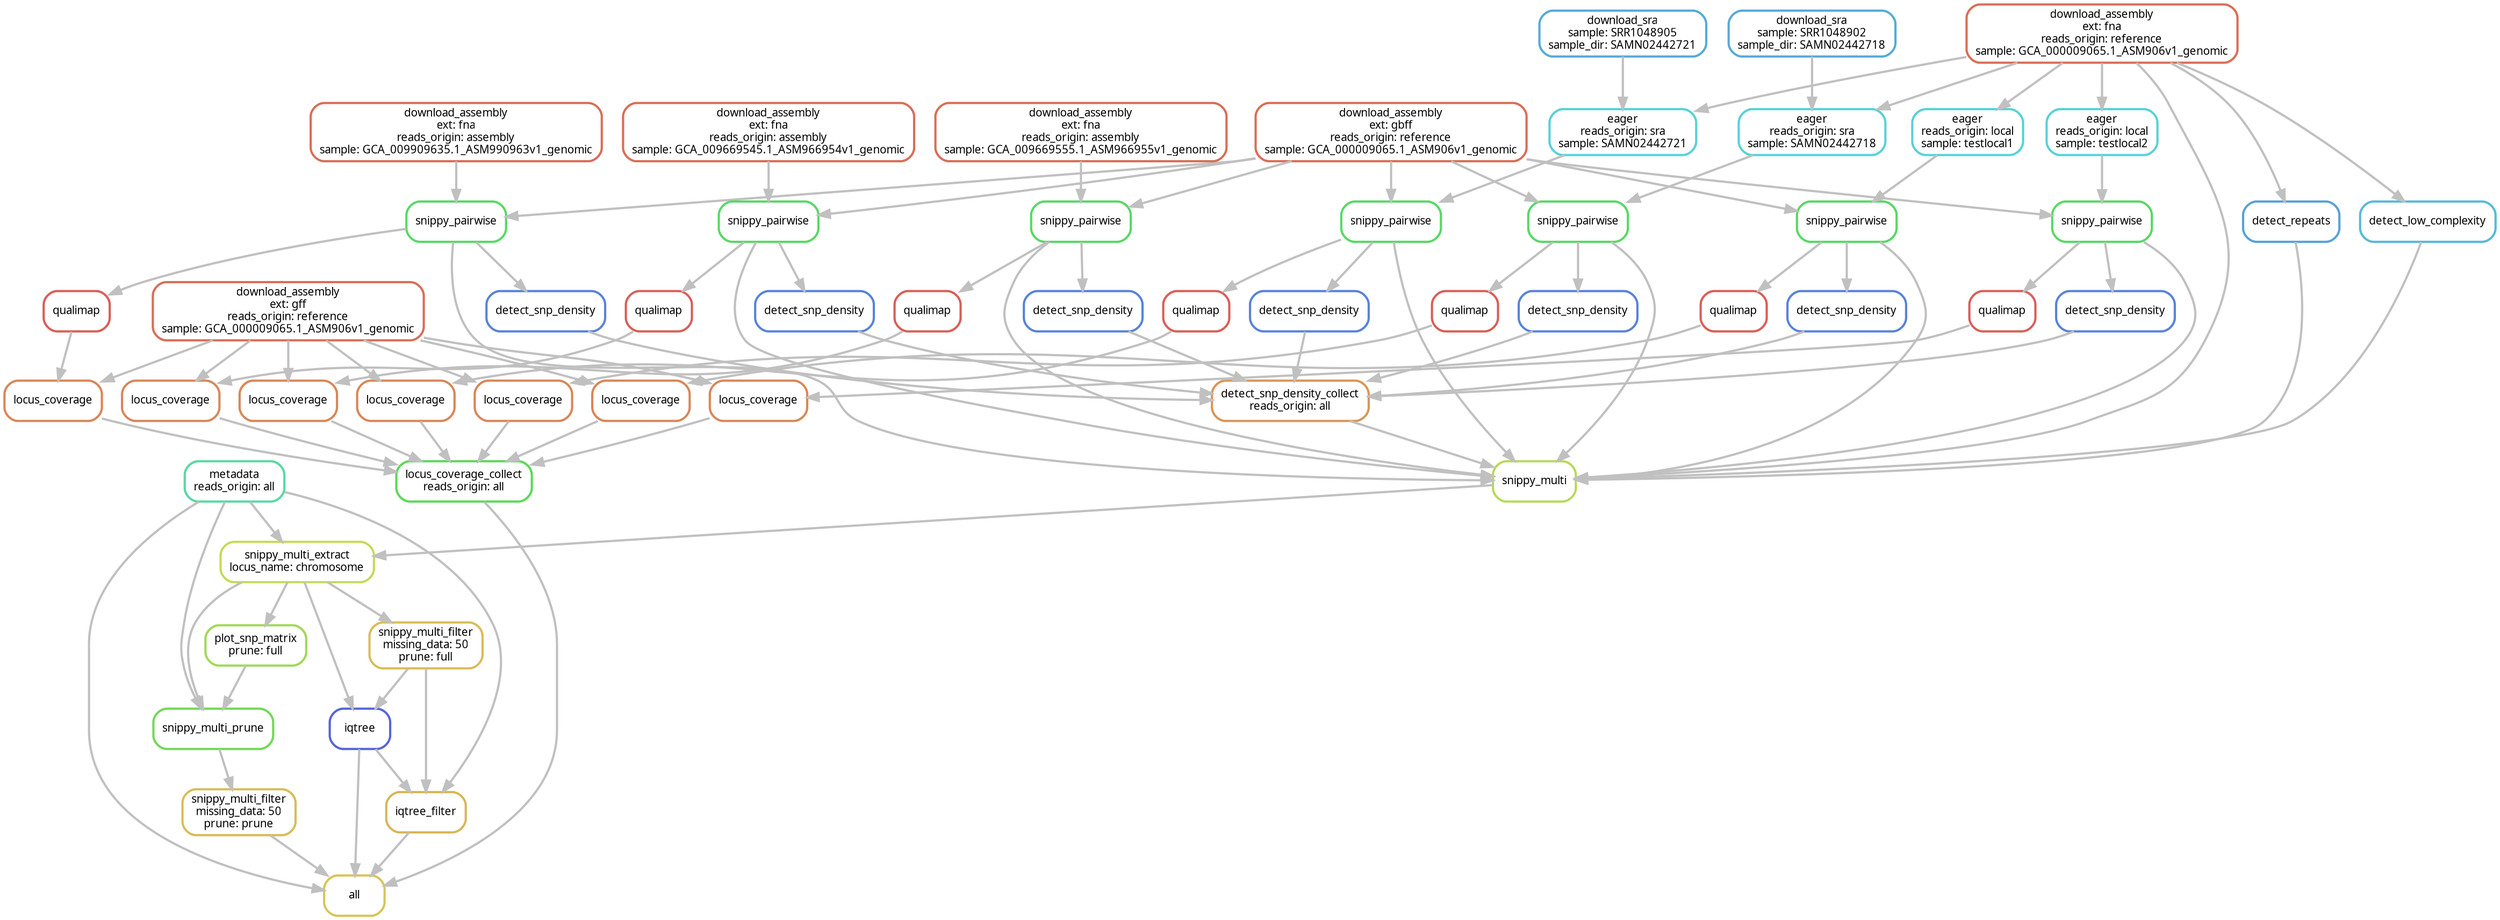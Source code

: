 digraph snakemake_dag {
    graph[bgcolor=white, margin=0];
    node[shape=box, style=rounded, fontname=sans,                 fontsize=10, penwidth=2];
    edge[penwidth=2, color=grey];
	0[label = "all", color = "0.14 0.6 0.85", style="rounded"];
	1[label = "metadata\nreads_origin: all", color = "0.43 0.6 0.85", style="rounded"];
	2[label = "snippy_multi_filter\nmissing_data: 50\nprune: prune", color = "0.13 0.6 0.85", style="rounded"];
	3[label = "snippy_multi_prune", color = "0.30 0.6 0.85", style="rounded"];
	4[label = "snippy_multi_extract\nlocus_name: chromosome", color = "0.19 0.6 0.85", style="rounded"];
	5[label = "snippy_multi", color = "0.21 0.6 0.85", style="rounded"];
	6[label = "snippy_pairwise", color = "0.35 0.6 0.85", style="rounded"];
	7[label = "download_assembly\next: fna\nreads_origin: assembly\nsample: GCA_009909635.1_ASM990963v1_genomic", color = "0.03 0.6 0.85", style="rounded"];
	8[label = "download_assembly\next: gbff\nreads_origin: reference\nsample: GCA_000009065.1_ASM906v1_genomic", color = "0.03 0.6 0.85", style="rounded"];
	9[label = "snippy_pairwise", color = "0.35 0.6 0.85", style="rounded"];
	10[label = "download_assembly\next: fna\nreads_origin: assembly\nsample: GCA_009669545.1_ASM966954v1_genomic", color = "0.03 0.6 0.85", style="rounded"];
	11[label = "snippy_pairwise", color = "0.35 0.6 0.85", style="rounded"];
	12[label = "download_assembly\next: fna\nreads_origin: assembly\nsample: GCA_009669555.1_ASM966955v1_genomic", color = "0.03 0.6 0.85", style="rounded"];
	13[label = "snippy_pairwise", color = "0.35 0.6 0.85", style="rounded"];
	14[label = "eager\nreads_origin: sra\nsample: SAMN02442721", color = "0.51 0.6 0.85", style="rounded"];
	15[label = "download_sra\nsample: SRR1048905\nsample_dir: SAMN02442721", color = "0.56 0.6 0.85", style="rounded"];
	16[label = "download_assembly\next: fna\nreads_origin: reference\nsample: GCA_000009065.1_ASM906v1_genomic", color = "0.03 0.6 0.85", style="rounded"];
	17[label = "snippy_pairwise", color = "0.35 0.6 0.85", style="rounded"];
	18[label = "eager\nreads_origin: sra\nsample: SAMN02442718", color = "0.51 0.6 0.85", style="rounded"];
	19[label = "download_sra\nsample: SRR1048902\nsample_dir: SAMN02442718", color = "0.56 0.6 0.85", style="rounded"];
	20[label = "snippy_pairwise", color = "0.35 0.6 0.85", style="rounded"];
	21[label = "eager\nreads_origin: local\nsample: testlocal1", color = "0.51 0.6 0.85", style="rounded"];
	22[label = "snippy_pairwise", color = "0.35 0.6 0.85", style="rounded"];
	23[label = "eager\nreads_origin: local\nsample: testlocal2", color = "0.51 0.6 0.85", style="rounded"];
	24[label = "detect_repeats", color = "0.57 0.6 0.85", style="rounded"];
	25[label = "detect_low_complexity", color = "0.54 0.6 0.85", style="rounded"];
	26[label = "detect_snp_density_collect\nreads_origin: all", color = "0.08 0.6 0.85", style="rounded"];
	27[label = "detect_snp_density", color = "0.61 0.6 0.85", style="rounded"];
	28[label = "detect_snp_density", color = "0.61 0.6 0.85", style="rounded"];
	29[label = "detect_snp_density", color = "0.61 0.6 0.85", style="rounded"];
	30[label = "detect_snp_density", color = "0.61 0.6 0.85", style="rounded"];
	31[label = "detect_snp_density", color = "0.61 0.6 0.85", style="rounded"];
	32[label = "detect_snp_density", color = "0.61 0.6 0.85", style="rounded"];
	33[label = "detect_snp_density", color = "0.61 0.6 0.85", style="rounded"];
	34[label = "plot_snp_matrix\nprune: full", color = "0.24 0.6 0.85", style="rounded"];
	35[label = "iqtree", color = "0.65 0.6 0.85", style="rounded"];
	36[label = "snippy_multi_filter\nmissing_data: 50\nprune: full", color = "0.13 0.6 0.85", style="rounded"];
	37[label = "iqtree_filter", color = "0.12 0.6 0.85", style="rounded"];
	38[label = "locus_coverage_collect\nreads_origin: all", color = "0.33 0.6 0.85", style="rounded"];
	39[label = "locus_coverage", color = "0.06 0.6 0.85", style="rounded"];
	40[label = "qualimap", color = "0.01 0.6 0.85", style="rounded"];
	41[label = "download_assembly\next: gff\nreads_origin: reference\nsample: GCA_000009065.1_ASM906v1_genomic", color = "0.03 0.6 0.85", style="rounded"];
	42[label = "locus_coverage", color = "0.06 0.6 0.85", style="rounded"];
	43[label = "qualimap", color = "0.01 0.6 0.85", style="rounded"];
	44[label = "locus_coverage", color = "0.06 0.6 0.85", style="rounded"];
	45[label = "qualimap", color = "0.01 0.6 0.85", style="rounded"];
	46[label = "locus_coverage", color = "0.06 0.6 0.85", style="rounded"];
	47[label = "qualimap", color = "0.01 0.6 0.85", style="rounded"];
	48[label = "locus_coverage", color = "0.06 0.6 0.85", style="rounded"];
	49[label = "qualimap", color = "0.01 0.6 0.85", style="rounded"];
	50[label = "locus_coverage", color = "0.06 0.6 0.85", style="rounded"];
	51[label = "qualimap", color = "0.01 0.6 0.85", style="rounded"];
	52[label = "locus_coverage", color = "0.06 0.6 0.85", style="rounded"];
	53[label = "qualimap", color = "0.01 0.6 0.85", style="rounded"];
	1 -> 0
	2 -> 0
	35 -> 0
	37 -> 0
	38 -> 0
	3 -> 2
	4 -> 3
	1 -> 3
	34 -> 3
	5 -> 4
	1 -> 4
	6 -> 5
	9 -> 5
	11 -> 5
	13 -> 5
	17 -> 5
	20 -> 5
	22 -> 5
	16 -> 5
	24 -> 5
	25 -> 5
	26 -> 5
	7 -> 6
	8 -> 6
	10 -> 9
	8 -> 9
	12 -> 11
	8 -> 11
	14 -> 13
	8 -> 13
	15 -> 14
	16 -> 14
	18 -> 17
	8 -> 17
	19 -> 18
	16 -> 18
	21 -> 20
	8 -> 20
	16 -> 21
	23 -> 22
	8 -> 22
	16 -> 23
	16 -> 24
	16 -> 25
	27 -> 26
	28 -> 26
	29 -> 26
	30 -> 26
	31 -> 26
	32 -> 26
	33 -> 26
	6 -> 27
	9 -> 28
	11 -> 29
	13 -> 30
	17 -> 31
	20 -> 32
	22 -> 33
	4 -> 34
	4 -> 35
	36 -> 35
	4 -> 36
	36 -> 37
	1 -> 37
	35 -> 37
	39 -> 38
	42 -> 38
	44 -> 38
	46 -> 38
	48 -> 38
	50 -> 38
	52 -> 38
	40 -> 39
	41 -> 39
	6 -> 40
	43 -> 42
	41 -> 42
	9 -> 43
	45 -> 44
	41 -> 44
	11 -> 45
	47 -> 46
	41 -> 46
	13 -> 47
	49 -> 48
	41 -> 48
	17 -> 49
	51 -> 50
	41 -> 50
	20 -> 51
	53 -> 52
	41 -> 52
	22 -> 53
}            
